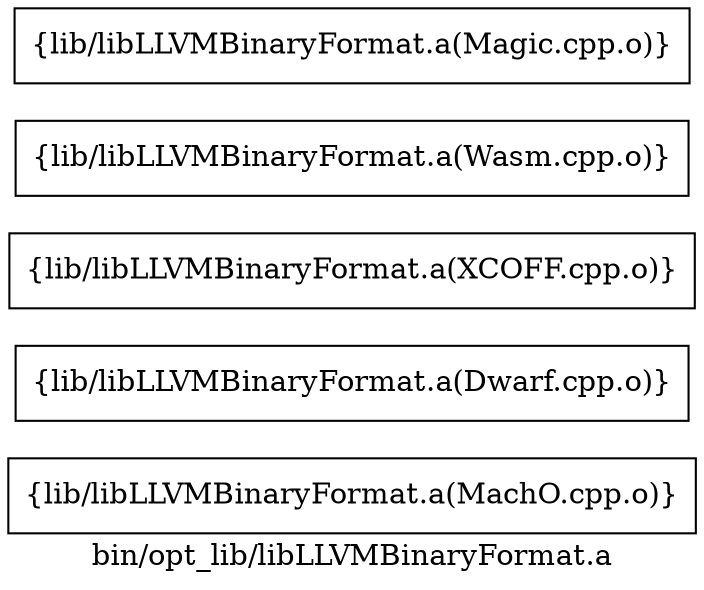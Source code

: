 digraph "bin/opt_lib/libLLVMBinaryFormat.a" {
	label="bin/opt_lib/libLLVMBinaryFormat.a";
	rankdir=LR;

	Node0x556ea26d2ef8 [shape=record,shape=box,group=0,label="{lib/libLLVMBinaryFormat.a(MachO.cpp.o)}"];
	Node0x556ea26d3538 [shape=record,shape=box,group=0,label="{lib/libLLVMBinaryFormat.a(Dwarf.cpp.o)}"];
	Node0x556ea26d1968 [shape=record,shape=box,group=0,label="{lib/libLLVMBinaryFormat.a(XCOFF.cpp.o)}"];
	Node0x556ea26d2188 [shape=record,shape=box,group=0,label="{lib/libLLVMBinaryFormat.a(Wasm.cpp.o)}"];
	Node0x556ea26d2778 [shape=record,shape=box,group=0,label="{lib/libLLVMBinaryFormat.a(Magic.cpp.o)}"];
}
